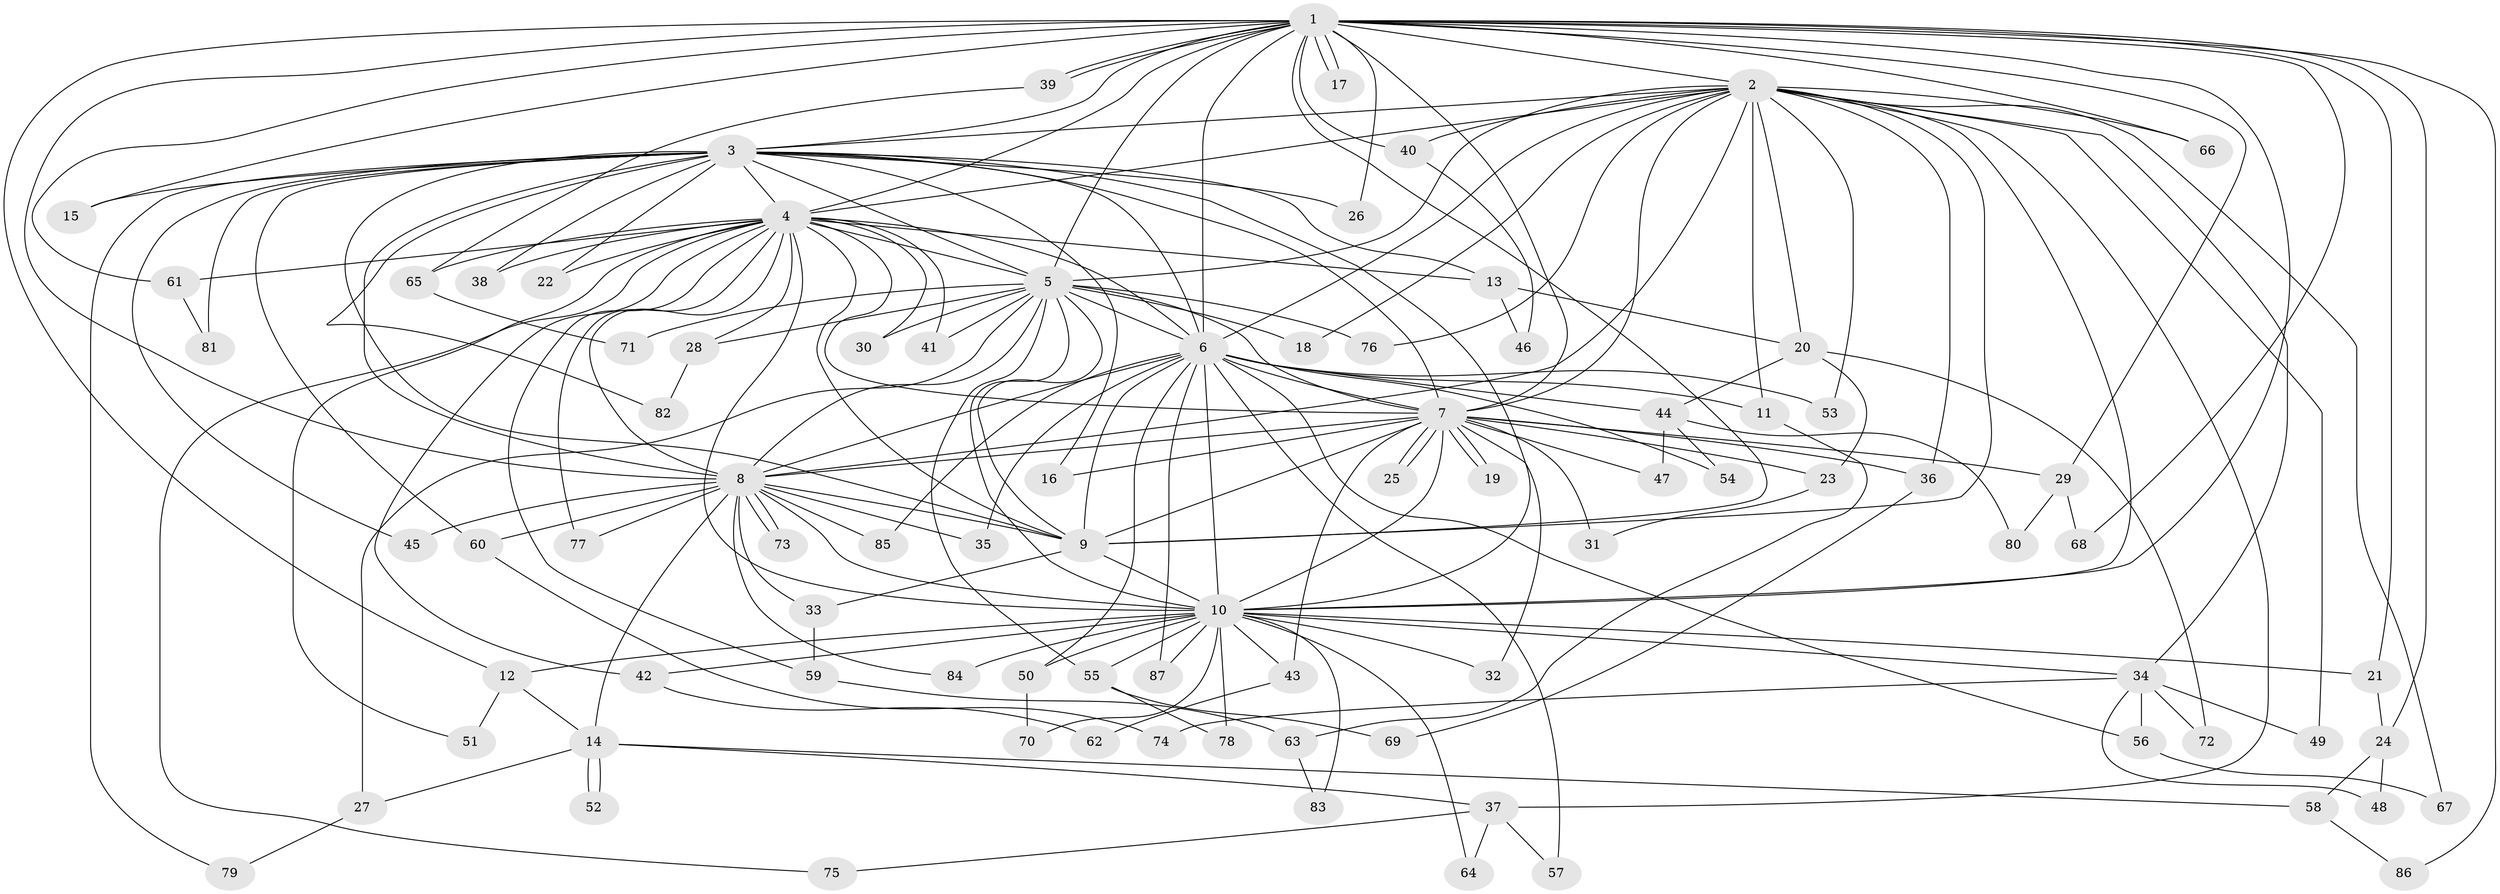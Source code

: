 // Generated by graph-tools (version 1.1) at 2025/34/03/09/25 02:34:47]
// undirected, 87 vertices, 199 edges
graph export_dot {
graph [start="1"]
  node [color=gray90,style=filled];
  1;
  2;
  3;
  4;
  5;
  6;
  7;
  8;
  9;
  10;
  11;
  12;
  13;
  14;
  15;
  16;
  17;
  18;
  19;
  20;
  21;
  22;
  23;
  24;
  25;
  26;
  27;
  28;
  29;
  30;
  31;
  32;
  33;
  34;
  35;
  36;
  37;
  38;
  39;
  40;
  41;
  42;
  43;
  44;
  45;
  46;
  47;
  48;
  49;
  50;
  51;
  52;
  53;
  54;
  55;
  56;
  57;
  58;
  59;
  60;
  61;
  62;
  63;
  64;
  65;
  66;
  67;
  68;
  69;
  70;
  71;
  72;
  73;
  74;
  75;
  76;
  77;
  78;
  79;
  80;
  81;
  82;
  83;
  84;
  85;
  86;
  87;
  1 -- 2;
  1 -- 3;
  1 -- 4;
  1 -- 5;
  1 -- 6;
  1 -- 7;
  1 -- 8;
  1 -- 9;
  1 -- 10;
  1 -- 12;
  1 -- 15;
  1 -- 17;
  1 -- 17;
  1 -- 21;
  1 -- 24;
  1 -- 26;
  1 -- 29;
  1 -- 39;
  1 -- 39;
  1 -- 40;
  1 -- 61;
  1 -- 66;
  1 -- 68;
  1 -- 86;
  2 -- 3;
  2 -- 4;
  2 -- 5;
  2 -- 6;
  2 -- 7;
  2 -- 8;
  2 -- 9;
  2 -- 10;
  2 -- 11;
  2 -- 18;
  2 -- 20;
  2 -- 34;
  2 -- 36;
  2 -- 37;
  2 -- 40;
  2 -- 49;
  2 -- 53;
  2 -- 66;
  2 -- 67;
  2 -- 76;
  3 -- 4;
  3 -- 5;
  3 -- 6;
  3 -- 7;
  3 -- 8;
  3 -- 9;
  3 -- 10;
  3 -- 13;
  3 -- 15;
  3 -- 16;
  3 -- 22;
  3 -- 26;
  3 -- 38;
  3 -- 45;
  3 -- 60;
  3 -- 79;
  3 -- 81;
  3 -- 82;
  4 -- 5;
  4 -- 6;
  4 -- 7;
  4 -- 8;
  4 -- 9;
  4 -- 10;
  4 -- 13;
  4 -- 22;
  4 -- 28;
  4 -- 30;
  4 -- 38;
  4 -- 41;
  4 -- 42;
  4 -- 51;
  4 -- 59;
  4 -- 61;
  4 -- 65;
  4 -- 75;
  4 -- 77;
  5 -- 6;
  5 -- 7;
  5 -- 8;
  5 -- 9;
  5 -- 10;
  5 -- 18;
  5 -- 27;
  5 -- 28;
  5 -- 30;
  5 -- 41;
  5 -- 55;
  5 -- 71;
  5 -- 76;
  6 -- 7;
  6 -- 8;
  6 -- 9;
  6 -- 10;
  6 -- 11;
  6 -- 35;
  6 -- 44;
  6 -- 50;
  6 -- 53;
  6 -- 54;
  6 -- 56;
  6 -- 57;
  6 -- 85;
  6 -- 87;
  7 -- 8;
  7 -- 9;
  7 -- 10;
  7 -- 16;
  7 -- 19;
  7 -- 19;
  7 -- 23;
  7 -- 25;
  7 -- 25;
  7 -- 29;
  7 -- 31;
  7 -- 32;
  7 -- 36;
  7 -- 43;
  7 -- 47;
  8 -- 9;
  8 -- 10;
  8 -- 14;
  8 -- 33;
  8 -- 35;
  8 -- 45;
  8 -- 60;
  8 -- 73;
  8 -- 73;
  8 -- 77;
  8 -- 84;
  8 -- 85;
  9 -- 10;
  9 -- 33;
  10 -- 12;
  10 -- 21;
  10 -- 32;
  10 -- 34;
  10 -- 42;
  10 -- 43;
  10 -- 50;
  10 -- 55;
  10 -- 64;
  10 -- 70;
  10 -- 78;
  10 -- 83;
  10 -- 84;
  10 -- 87;
  11 -- 63;
  12 -- 14;
  12 -- 51;
  13 -- 20;
  13 -- 46;
  14 -- 27;
  14 -- 37;
  14 -- 52;
  14 -- 52;
  14 -- 58;
  20 -- 23;
  20 -- 44;
  20 -- 72;
  21 -- 24;
  23 -- 31;
  24 -- 48;
  24 -- 58;
  27 -- 79;
  28 -- 82;
  29 -- 68;
  29 -- 80;
  33 -- 59;
  34 -- 48;
  34 -- 49;
  34 -- 56;
  34 -- 72;
  34 -- 74;
  36 -- 69;
  37 -- 57;
  37 -- 64;
  37 -- 75;
  39 -- 65;
  40 -- 46;
  42 -- 62;
  43 -- 62;
  44 -- 47;
  44 -- 54;
  44 -- 80;
  50 -- 70;
  55 -- 69;
  55 -- 78;
  56 -- 67;
  58 -- 86;
  59 -- 63;
  60 -- 74;
  61 -- 81;
  63 -- 83;
  65 -- 71;
}

